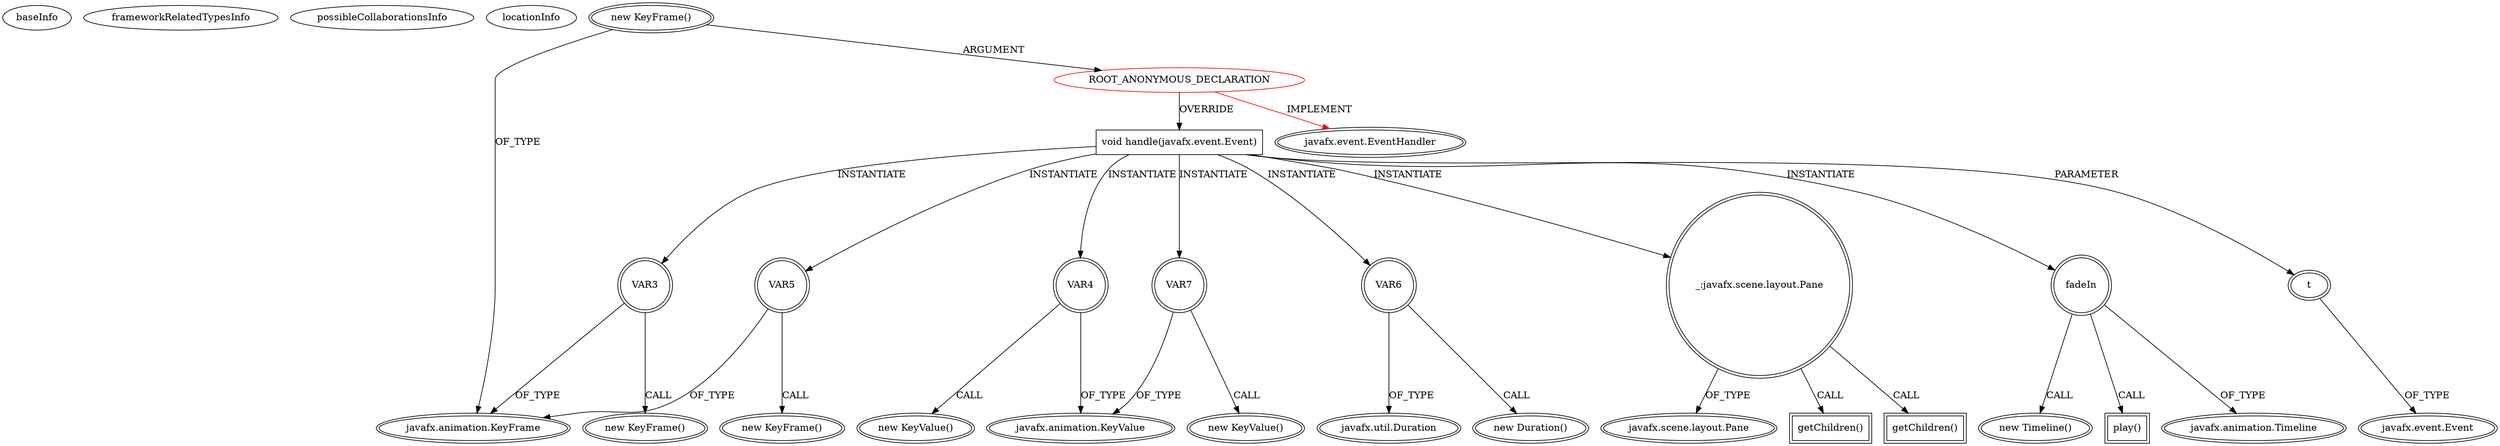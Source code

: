 digraph {
baseInfo[graphId=4006,category="extension_graph",isAnonymous=true,possibleRelation=false]
frameworkRelatedTypesInfo[0="javafx.event.EventHandler"]
possibleCollaborationsInfo[]
locationInfo[projectName="ravjot28-FameDen",filePath="/ravjot28-FameDen/FameDen-master/src/com/fameden/fxml/SceneNavigator.java",contextSignature="boolean setScreen(java.lang.String)",graphId="4006"]
0[label="ROOT_ANONYMOUS_DECLARATION",vertexType="ROOT_ANONYMOUS_DECLARATION",isFrameworkType=false,color=red]
1[label="javafx.event.EventHandler",vertexType="FRAMEWORK_INTERFACE_TYPE",isFrameworkType=true,peripheries=2]
2[label="new KeyFrame()",vertexType="OUTSIDE_CONSTRUCTOR_CALL",isFrameworkType=true,peripheries=2]
3[label="javafx.animation.KeyFrame",vertexType="FRAMEWORK_CLASS_TYPE",isFrameworkType=true,peripheries=2]
4[label="void handle(javafx.event.Event)",vertexType="OVERRIDING_METHOD_DECLARATION",isFrameworkType=false,shape=box]
5[label="t",vertexType="PARAMETER_DECLARATION",isFrameworkType=true,peripheries=2]
6[label="javafx.event.Event",vertexType="FRAMEWORK_CLASS_TYPE",isFrameworkType=true,peripheries=2]
7[label="_:javafx.scene.layout.Pane",vertexType="VARIABLE_EXPRESION",isFrameworkType=true,peripheries=2,shape=circle]
9[label="javafx.scene.layout.Pane",vertexType="FRAMEWORK_CLASS_TYPE",isFrameworkType=true,peripheries=2]
8[label="getChildren()",vertexType="INSIDE_CALL",isFrameworkType=true,peripheries=2,shape=box]
11[label="getChildren()",vertexType="INSIDE_CALL",isFrameworkType=true,peripheries=2,shape=box]
13[label="fadeIn",vertexType="VARIABLE_EXPRESION",isFrameworkType=true,peripheries=2,shape=circle]
14[label="javafx.animation.Timeline",vertexType="FRAMEWORK_CLASS_TYPE",isFrameworkType=true,peripheries=2]
12[label="new Timeline()",vertexType="CONSTRUCTOR_CALL",isFrameworkType=true,peripheries=2]
16[label="VAR3",vertexType="VARIABLE_EXPRESION",isFrameworkType=true,peripheries=2,shape=circle]
15[label="new KeyFrame()",vertexType="CONSTRUCTOR_CALL",isFrameworkType=true,peripheries=2]
19[label="VAR4",vertexType="VARIABLE_EXPRESION",isFrameworkType=true,peripheries=2,shape=circle]
20[label="javafx.animation.KeyValue",vertexType="FRAMEWORK_CLASS_TYPE",isFrameworkType=true,peripheries=2]
18[label="new KeyValue()",vertexType="CONSTRUCTOR_CALL",isFrameworkType=true,peripheries=2]
22[label="VAR5",vertexType="VARIABLE_EXPRESION",isFrameworkType=true,peripheries=2,shape=circle]
21[label="new KeyFrame()",vertexType="CONSTRUCTOR_CALL",isFrameworkType=true,peripheries=2]
25[label="VAR6",vertexType="VARIABLE_EXPRESION",isFrameworkType=true,peripheries=2,shape=circle]
26[label="javafx.util.Duration",vertexType="FRAMEWORK_CLASS_TYPE",isFrameworkType=true,peripheries=2]
24[label="new Duration()",vertexType="CONSTRUCTOR_CALL",isFrameworkType=true,peripheries=2]
28[label="VAR7",vertexType="VARIABLE_EXPRESION",isFrameworkType=true,peripheries=2,shape=circle]
27[label="new KeyValue()",vertexType="CONSTRUCTOR_CALL",isFrameworkType=true,peripheries=2]
31[label="play()",vertexType="INSIDE_CALL",isFrameworkType=true,peripheries=2,shape=box]
0->1[label="IMPLEMENT",color=red]
2->0[label="ARGUMENT"]
2->3[label="OF_TYPE"]
0->4[label="OVERRIDE"]
5->6[label="OF_TYPE"]
4->5[label="PARAMETER"]
4->7[label="INSTANTIATE"]
7->9[label="OF_TYPE"]
7->8[label="CALL"]
7->11[label="CALL"]
4->13[label="INSTANTIATE"]
13->14[label="OF_TYPE"]
13->12[label="CALL"]
4->16[label="INSTANTIATE"]
16->3[label="OF_TYPE"]
16->15[label="CALL"]
4->19[label="INSTANTIATE"]
19->20[label="OF_TYPE"]
19->18[label="CALL"]
4->22[label="INSTANTIATE"]
22->3[label="OF_TYPE"]
22->21[label="CALL"]
4->25[label="INSTANTIATE"]
25->26[label="OF_TYPE"]
25->24[label="CALL"]
4->28[label="INSTANTIATE"]
28->20[label="OF_TYPE"]
28->27[label="CALL"]
13->31[label="CALL"]
}
